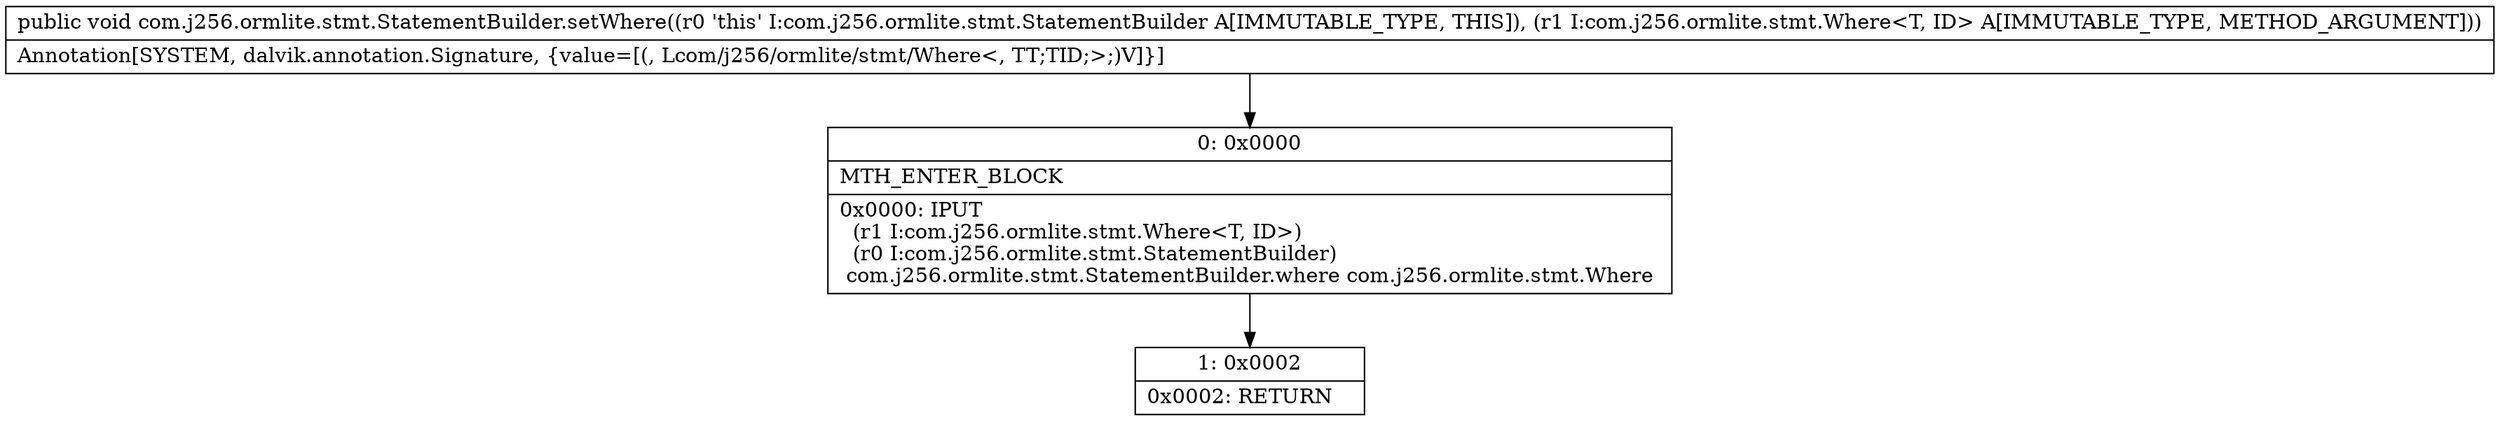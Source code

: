 digraph "CFG forcom.j256.ormlite.stmt.StatementBuilder.setWhere(Lcom\/j256\/ormlite\/stmt\/Where;)V" {
Node_0 [shape=record,label="{0\:\ 0x0000|MTH_ENTER_BLOCK\l|0x0000: IPUT  \l  (r1 I:com.j256.ormlite.stmt.Where\<T, ID\>)\l  (r0 I:com.j256.ormlite.stmt.StatementBuilder)\l com.j256.ormlite.stmt.StatementBuilder.where com.j256.ormlite.stmt.Where \l}"];
Node_1 [shape=record,label="{1\:\ 0x0002|0x0002: RETURN   \l}"];
MethodNode[shape=record,label="{public void com.j256.ormlite.stmt.StatementBuilder.setWhere((r0 'this' I:com.j256.ormlite.stmt.StatementBuilder A[IMMUTABLE_TYPE, THIS]), (r1 I:com.j256.ormlite.stmt.Where\<T, ID\> A[IMMUTABLE_TYPE, METHOD_ARGUMENT]))  | Annotation[SYSTEM, dalvik.annotation.Signature, \{value=[(, Lcom\/j256\/ormlite\/stmt\/Where\<, TT;TID;\>;)V]\}]\l}"];
MethodNode -> Node_0;
Node_0 -> Node_1;
}

